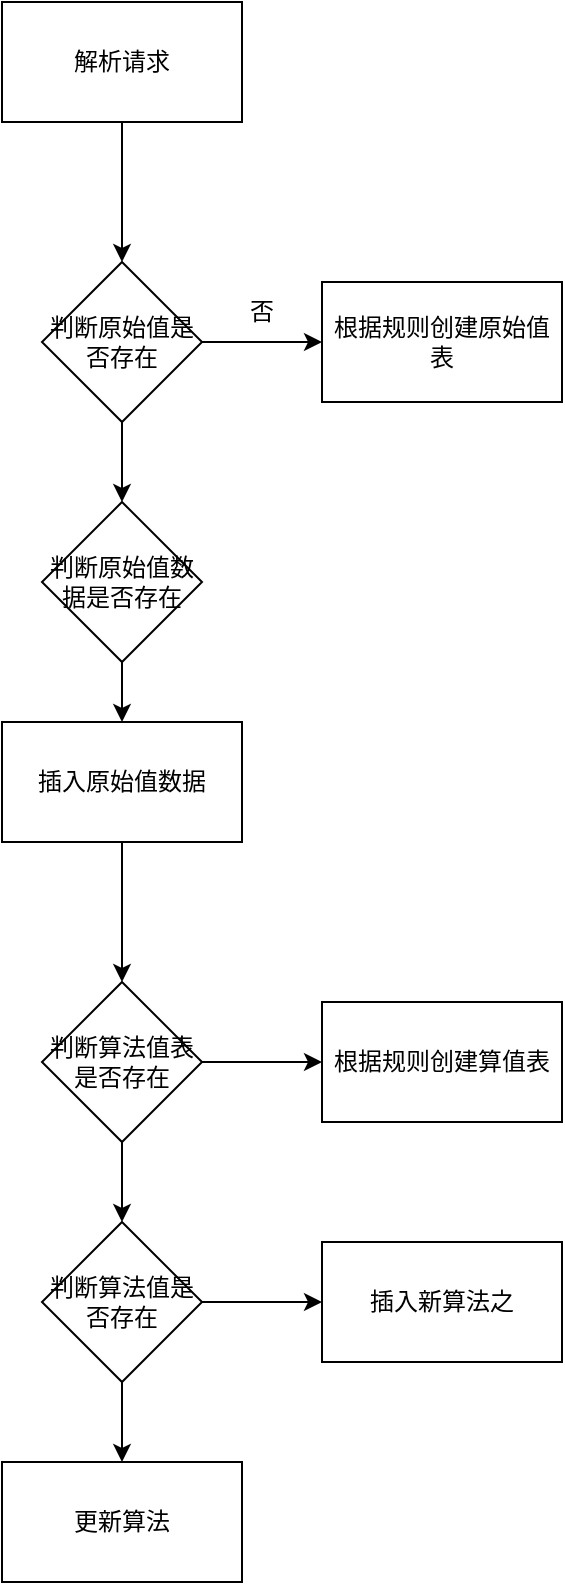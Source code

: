 <mxfile version="22.1.17" type="github">
  <diagram name="第 1 页" id="dSuGZEJca911ffpz1844">
    <mxGraphModel dx="1360" dy="786" grid="1" gridSize="10" guides="1" tooltips="1" connect="1" arrows="1" fold="1" page="1" pageScale="1" pageWidth="1100" pageHeight="850" math="0" shadow="0">
      <root>
        <mxCell id="0" />
        <mxCell id="1" parent="0" />
        <mxCell id="2weD-Q7b0_95b-ctS3T--3" value="" style="edgeStyle=orthogonalEdgeStyle;rounded=0;orthogonalLoop=1;jettySize=auto;html=1;" edge="1" parent="1" source="2weD-Q7b0_95b-ctS3T--1" target="2weD-Q7b0_95b-ctS3T--2">
          <mxGeometry relative="1" as="geometry" />
        </mxCell>
        <mxCell id="2weD-Q7b0_95b-ctS3T--1" value="解析请求" style="rounded=0;whiteSpace=wrap;html=1;" vertex="1" parent="1">
          <mxGeometry x="410" y="30" width="120" height="60" as="geometry" />
        </mxCell>
        <mxCell id="2weD-Q7b0_95b-ctS3T--5" value="" style="edgeStyle=orthogonalEdgeStyle;rounded=0;orthogonalLoop=1;jettySize=auto;html=1;" edge="1" parent="1" source="2weD-Q7b0_95b-ctS3T--2" target="2weD-Q7b0_95b-ctS3T--4">
          <mxGeometry relative="1" as="geometry" />
        </mxCell>
        <mxCell id="2weD-Q7b0_95b-ctS3T--12" value="" style="edgeStyle=orthogonalEdgeStyle;rounded=0;orthogonalLoop=1;jettySize=auto;html=1;" edge="1" parent="1" source="2weD-Q7b0_95b-ctS3T--2" target="2weD-Q7b0_95b-ctS3T--11">
          <mxGeometry relative="1" as="geometry" />
        </mxCell>
        <mxCell id="2weD-Q7b0_95b-ctS3T--2" value="判断原始值是否存在" style="rhombus;whiteSpace=wrap;html=1;rounded=0;" vertex="1" parent="1">
          <mxGeometry x="430" y="160" width="80" height="80" as="geometry" />
        </mxCell>
        <mxCell id="2weD-Q7b0_95b-ctS3T--4" value="根据规则创建原始值表" style="whiteSpace=wrap;html=1;rounded=0;" vertex="1" parent="1">
          <mxGeometry x="570" y="170" width="120" height="60" as="geometry" />
        </mxCell>
        <mxCell id="2weD-Q7b0_95b-ctS3T--6" value="否" style="text;strokeColor=none;align=center;fillColor=none;html=1;verticalAlign=middle;whiteSpace=wrap;rounded=0;" vertex="1" parent="1">
          <mxGeometry x="510" y="170" width="60" height="30" as="geometry" />
        </mxCell>
        <mxCell id="2weD-Q7b0_95b-ctS3T--14" value="" style="edgeStyle=orthogonalEdgeStyle;rounded=0;orthogonalLoop=1;jettySize=auto;html=1;" edge="1" parent="1" source="2weD-Q7b0_95b-ctS3T--11" target="2weD-Q7b0_95b-ctS3T--13">
          <mxGeometry relative="1" as="geometry" />
        </mxCell>
        <mxCell id="2weD-Q7b0_95b-ctS3T--11" value="判断原始值数据是否存在" style="rhombus;whiteSpace=wrap;html=1;rounded=0;" vertex="1" parent="1">
          <mxGeometry x="430" y="280" width="80" height="80" as="geometry" />
        </mxCell>
        <mxCell id="2weD-Q7b0_95b-ctS3T--16" value="" style="edgeStyle=orthogonalEdgeStyle;rounded=0;orthogonalLoop=1;jettySize=auto;html=1;" edge="1" parent="1" source="2weD-Q7b0_95b-ctS3T--13" target="2weD-Q7b0_95b-ctS3T--15">
          <mxGeometry relative="1" as="geometry" />
        </mxCell>
        <mxCell id="2weD-Q7b0_95b-ctS3T--13" value="插入原始值数据" style="whiteSpace=wrap;html=1;rounded=0;" vertex="1" parent="1">
          <mxGeometry x="410" y="390" width="120" height="60" as="geometry" />
        </mxCell>
        <mxCell id="2weD-Q7b0_95b-ctS3T--18" value="" style="edgeStyle=orthogonalEdgeStyle;rounded=0;orthogonalLoop=1;jettySize=auto;html=1;" edge="1" parent="1" source="2weD-Q7b0_95b-ctS3T--15" target="2weD-Q7b0_95b-ctS3T--17">
          <mxGeometry relative="1" as="geometry" />
        </mxCell>
        <mxCell id="2weD-Q7b0_95b-ctS3T--22" value="" style="edgeStyle=orthogonalEdgeStyle;rounded=0;orthogonalLoop=1;jettySize=auto;html=1;" edge="1" parent="1" source="2weD-Q7b0_95b-ctS3T--15" target="2weD-Q7b0_95b-ctS3T--21">
          <mxGeometry relative="1" as="geometry" />
        </mxCell>
        <mxCell id="2weD-Q7b0_95b-ctS3T--15" value="判断算法值表是否存在" style="rhombus;whiteSpace=wrap;html=1;rounded=0;" vertex="1" parent="1">
          <mxGeometry x="430" y="520" width="80" height="80" as="geometry" />
        </mxCell>
        <mxCell id="2weD-Q7b0_95b-ctS3T--17" value="根据规则创建算值表" style="whiteSpace=wrap;html=1;rounded=0;" vertex="1" parent="1">
          <mxGeometry x="570" y="530" width="120" height="60" as="geometry" />
        </mxCell>
        <mxCell id="2weD-Q7b0_95b-ctS3T--24" value="" style="edgeStyle=orthogonalEdgeStyle;rounded=0;orthogonalLoop=1;jettySize=auto;html=1;" edge="1" parent="1" source="2weD-Q7b0_95b-ctS3T--21" target="2weD-Q7b0_95b-ctS3T--23">
          <mxGeometry relative="1" as="geometry" />
        </mxCell>
        <mxCell id="2weD-Q7b0_95b-ctS3T--26" value="" style="edgeStyle=orthogonalEdgeStyle;rounded=0;orthogonalLoop=1;jettySize=auto;html=1;" edge="1" parent="1" source="2weD-Q7b0_95b-ctS3T--21" target="2weD-Q7b0_95b-ctS3T--25">
          <mxGeometry relative="1" as="geometry" />
        </mxCell>
        <mxCell id="2weD-Q7b0_95b-ctS3T--21" value="判断算法值是否存在" style="rhombus;whiteSpace=wrap;html=1;rounded=0;" vertex="1" parent="1">
          <mxGeometry x="430" y="640" width="80" height="80" as="geometry" />
        </mxCell>
        <mxCell id="2weD-Q7b0_95b-ctS3T--23" value="插入新算法之" style="whiteSpace=wrap;html=1;rounded=0;" vertex="1" parent="1">
          <mxGeometry x="570" y="650" width="120" height="60" as="geometry" />
        </mxCell>
        <mxCell id="2weD-Q7b0_95b-ctS3T--25" value="更新算法" style="whiteSpace=wrap;html=1;rounded=0;" vertex="1" parent="1">
          <mxGeometry x="410" y="760" width="120" height="60" as="geometry" />
        </mxCell>
      </root>
    </mxGraphModel>
  </diagram>
</mxfile>
